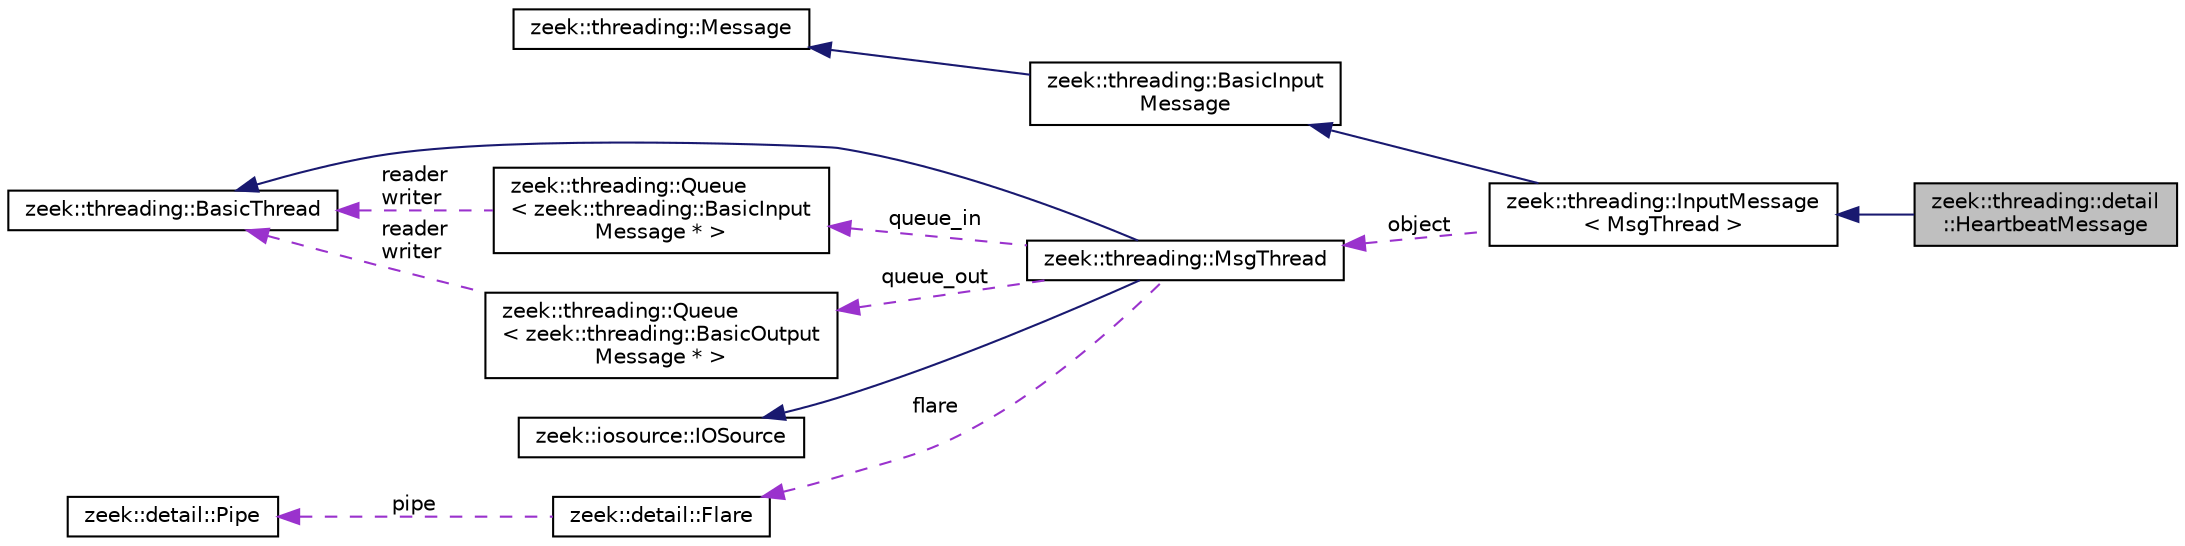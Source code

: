 digraph "zeek::threading::detail::HeartbeatMessage"
{
 // LATEX_PDF_SIZE
  edge [fontname="Helvetica",fontsize="10",labelfontname="Helvetica",labelfontsize="10"];
  node [fontname="Helvetica",fontsize="10",shape=record];
  rankdir="LR";
  Node1 [label="zeek::threading::detail\l::HeartbeatMessage",height=0.2,width=0.4,color="black", fillcolor="grey75", style="filled", fontcolor="black",tooltip="Sends a heartbeat to the child thread."];
  Node2 -> Node1 [dir="back",color="midnightblue",fontsize="10",style="solid",fontname="Helvetica"];
  Node2 [label="zeek::threading::InputMessage\l\< MsgThread \>",height=0.2,width=0.4,color="black", fillcolor="white", style="filled",URL="$d4/d14/classzeek_1_1threading_1_1InputMessage.html",tooltip=" "];
  Node3 -> Node2 [dir="back",color="midnightblue",fontsize="10",style="solid",fontname="Helvetica"];
  Node3 [label="zeek::threading::BasicInput\lMessage",height=0.2,width=0.4,color="black", fillcolor="white", style="filled",URL="$d8/d9a/classzeek_1_1threading_1_1BasicInputMessage.html",tooltip=" "];
  Node4 -> Node3 [dir="back",color="midnightblue",fontsize="10",style="solid",fontname="Helvetica"];
  Node4 [label="zeek::threading::Message",height=0.2,width=0.4,color="black", fillcolor="white", style="filled",URL="$d8/dbb/classzeek_1_1threading_1_1Message.html",tooltip=" "];
  Node5 -> Node2 [dir="back",color="darkorchid3",fontsize="10",style="dashed",label=" object" ,fontname="Helvetica"];
  Node5 [label="zeek::threading::MsgThread",height=0.2,width=0.4,color="black", fillcolor="white", style="filled",URL="$d8/d7d/classzeek_1_1threading_1_1MsgThread.html",tooltip=" "];
  Node6 -> Node5 [dir="back",color="midnightblue",fontsize="10",style="solid",fontname="Helvetica"];
  Node6 [label="zeek::threading::BasicThread",height=0.2,width=0.4,color="black", fillcolor="white", style="filled",URL="$d3/dd9/classzeek_1_1threading_1_1BasicThread.html",tooltip=" "];
  Node7 -> Node5 [dir="back",color="midnightblue",fontsize="10",style="solid",fontname="Helvetica"];
  Node7 [label="zeek::iosource::IOSource",height=0.2,width=0.4,color="black", fillcolor="white", style="filled",URL="$da/dea/classzeek_1_1iosource_1_1IOSource.html",tooltip=" "];
  Node8 -> Node5 [dir="back",color="darkorchid3",fontsize="10",style="dashed",label=" queue_in" ,fontname="Helvetica"];
  Node8 [label="zeek::threading::Queue\l\< zeek::threading::BasicInput\lMessage * \>",height=0.2,width=0.4,color="black", fillcolor="white", style="filled",URL="$dd/dd1/classzeek_1_1threading_1_1Queue.html",tooltip=" "];
  Node6 -> Node8 [dir="back",color="darkorchid3",fontsize="10",style="dashed",label=" reader\nwriter" ,fontname="Helvetica"];
  Node9 -> Node5 [dir="back",color="darkorchid3",fontsize="10",style="dashed",label=" queue_out" ,fontname="Helvetica"];
  Node9 [label="zeek::threading::Queue\l\< zeek::threading::BasicOutput\lMessage * \>",height=0.2,width=0.4,color="black", fillcolor="white", style="filled",URL="$dd/dd1/classzeek_1_1threading_1_1Queue.html",tooltip=" "];
  Node6 -> Node9 [dir="back",color="darkorchid3",fontsize="10",style="dashed",label=" reader\nwriter" ,fontname="Helvetica"];
  Node10 -> Node5 [dir="back",color="darkorchid3",fontsize="10",style="dashed",label=" flare" ,fontname="Helvetica"];
  Node10 [label="zeek::detail::Flare",height=0.2,width=0.4,color="black", fillcolor="white", style="filled",URL="$d5/dce/classzeek_1_1detail_1_1Flare.html",tooltip=" "];
  Node11 -> Node10 [dir="back",color="darkorchid3",fontsize="10",style="dashed",label=" pipe" ,fontname="Helvetica"];
  Node11 [label="zeek::detail::Pipe",height=0.2,width=0.4,color="black", fillcolor="white", style="filled",URL="$de/dd5/classzeek_1_1detail_1_1Pipe.html",tooltip=" "];
}
